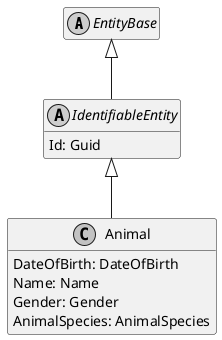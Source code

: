 ﻿@startuml
skinparam monochrome true
hide empty members

abstract class EntityBase {
}

EntityBase <|-- IdentifiableEntity

abstract class IdentifiableEntity {
    Id: Guid
}

IdentifiableEntity <|-- Animal

class Animal {
    DateOfBirth: DateOfBirth
    Name: Name
    Gender: Gender
    AnimalSpecies: AnimalSpecies
}

@enduml
